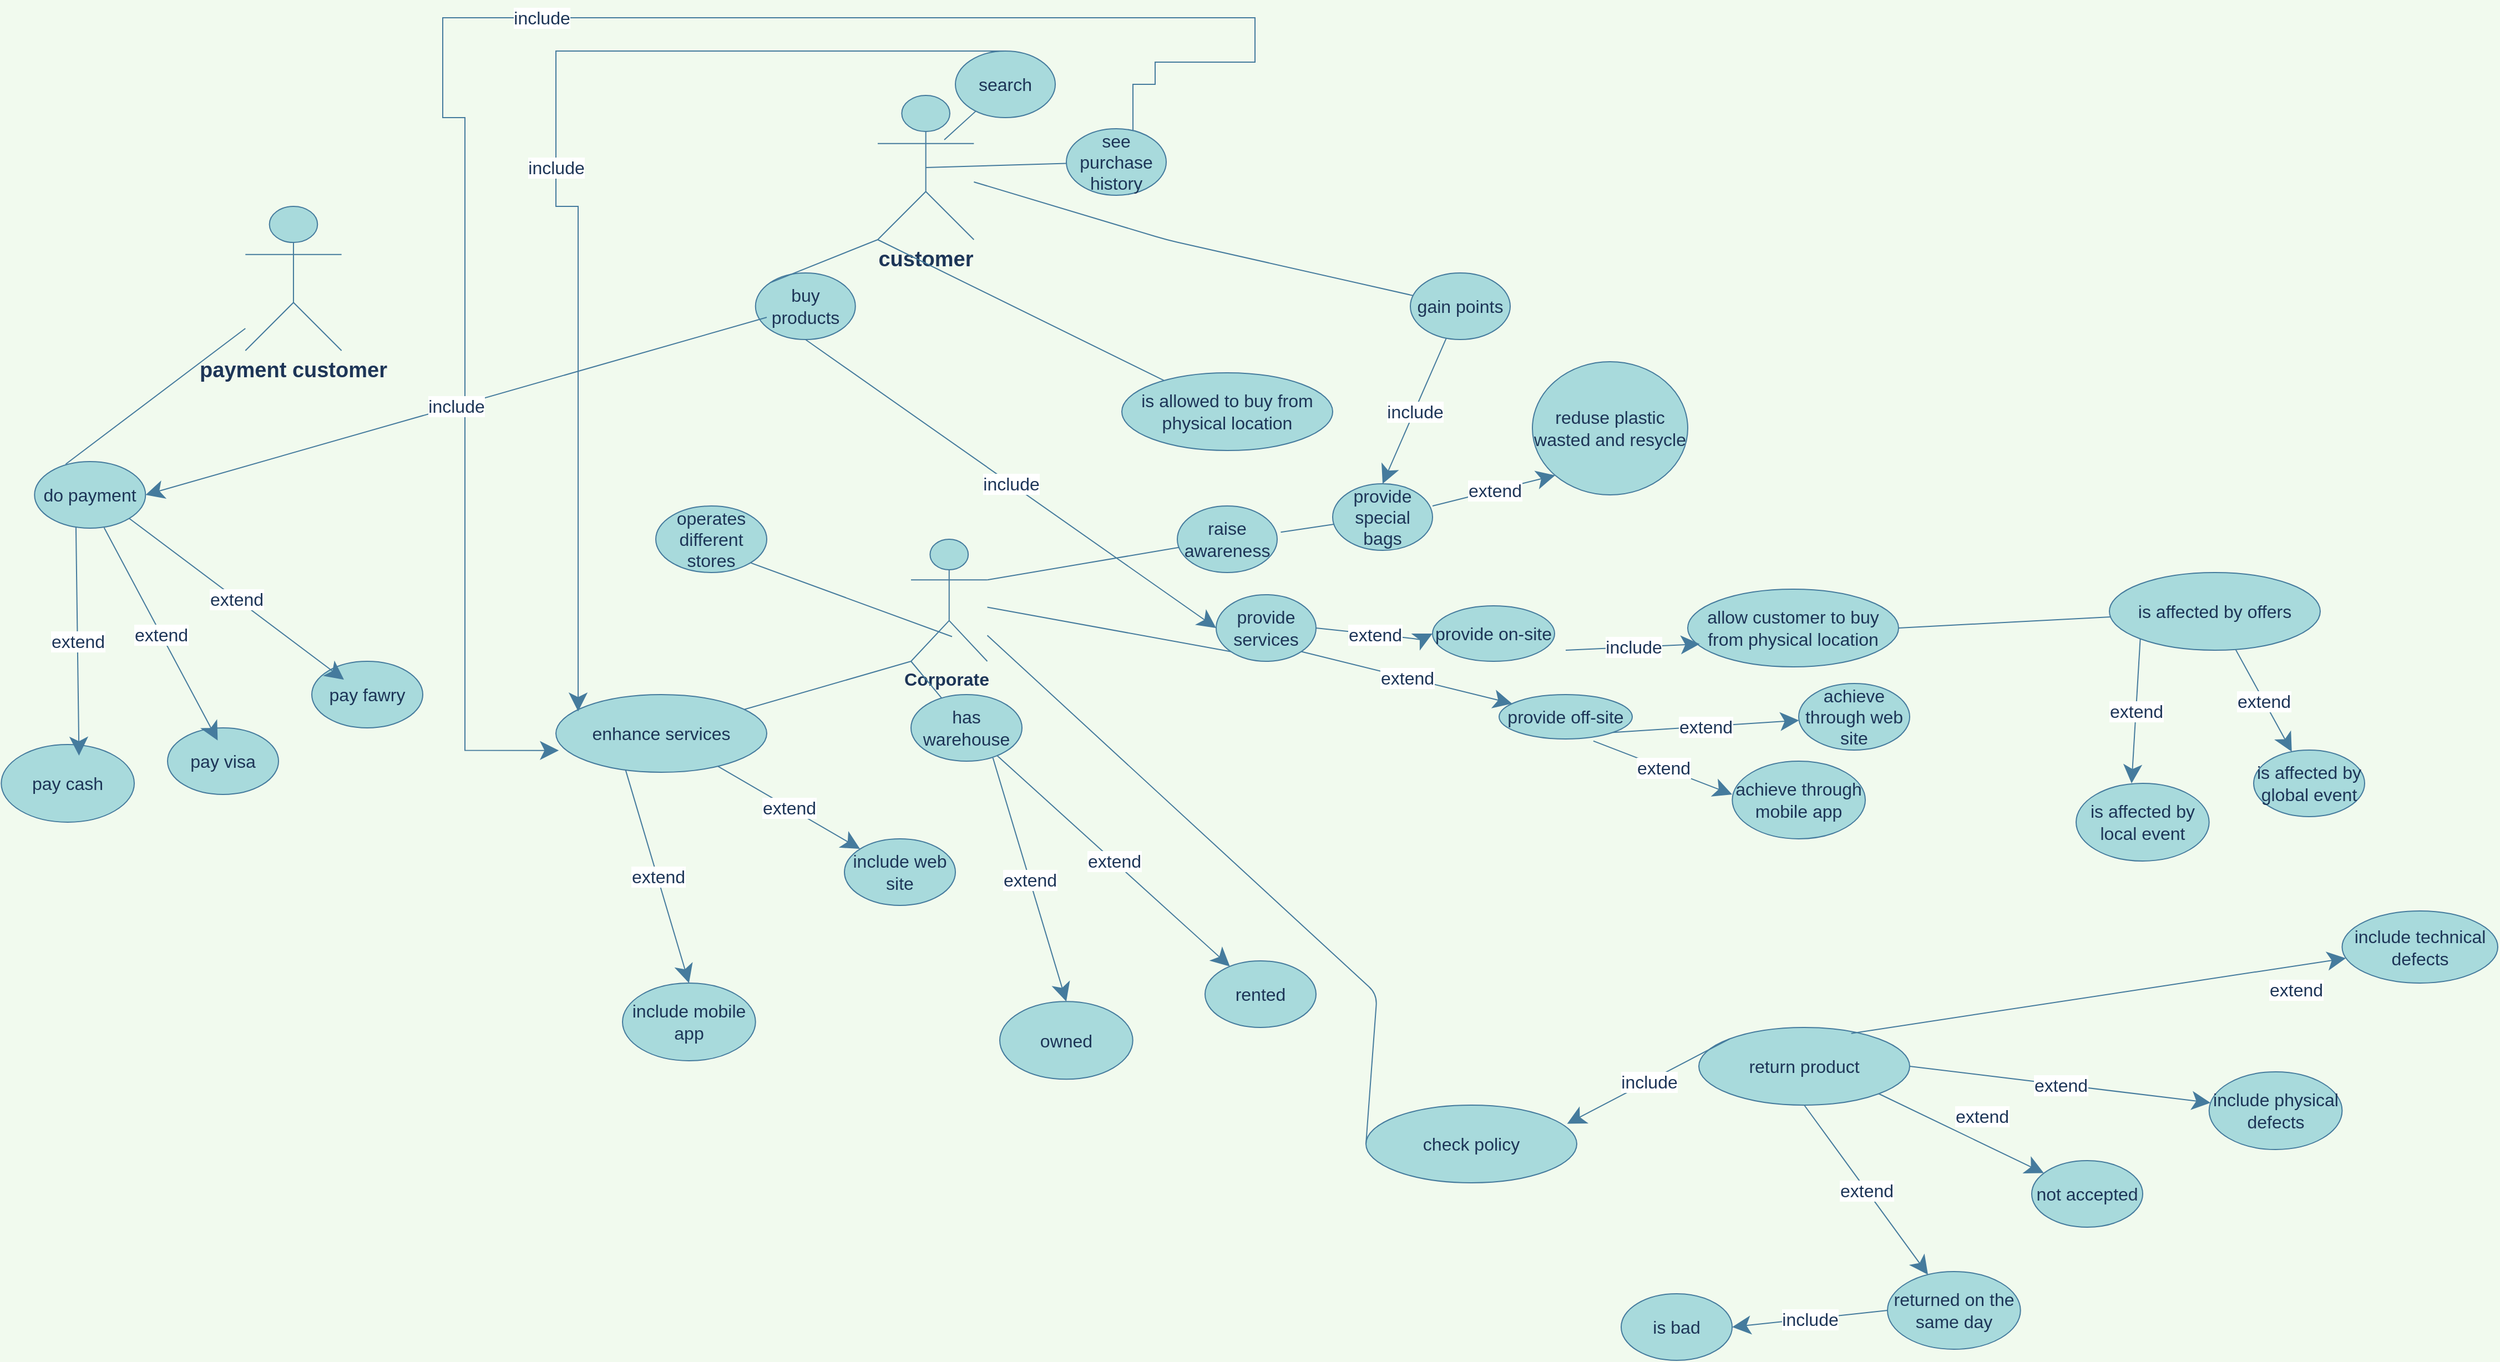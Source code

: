 <mxfile version="20.2.3" type="device"><diagram id="mIztu7e1QGDTnf3AvSbC" name="Page-1"><mxGraphModel dx="3445" dy="2723" grid="1" gridSize="10" guides="1" tooltips="1" connect="1" arrows="1" fold="1" page="1" pageScale="1" pageWidth="850" pageHeight="1100" background="#F1FAEE" math="0" shadow="0"><root><mxCell id="0"/><mxCell id="1" parent="0"/><mxCell id="ozFjxsl2WLAwV9NQKPMi-1" value="&lt;b&gt;&lt;font style=&quot;font-size: 19px;&quot;&gt;customer&lt;/font&gt;&lt;/b&gt;" style="shape=umlActor;verticalLabelPosition=bottom;verticalAlign=top;html=1;outlineConnect=0;fillColor=#A8DADC;strokeColor=#457B9D;fontColor=#1D3557;rounded=1;" parent="1" vertex="1"><mxGeometry x="30" y="60" width="86.67" height="130" as="geometry"/></mxCell><mxCell id="ozFjxsl2WLAwV9NQKPMi-2" value="&lt;b&gt;&lt;font style=&quot;font-size: 16px;&quot;&gt;Corporate&amp;nbsp;&lt;/font&gt;&lt;/b&gt;" style="shape=umlActor;verticalLabelPosition=bottom;verticalAlign=top;html=1;outlineConnect=0;fillColor=#A8DADC;strokeColor=#457B9D;fontColor=#1D3557;rounded=1;" parent="1" vertex="1"><mxGeometry x="60" y="460" width="68.75" height="110" as="geometry"/></mxCell><mxCell id="ozFjxsl2WLAwV9NQKPMi-7" value="" style="endArrow=none;html=1;fontSize=12;startSize=14;endSize=14;labelBackgroundColor=#F1FAEE;strokeColor=#457B9D;fontColor=#1D3557;" parent="1" target="ozFjxsl2WLAwV9NQKPMi-8" edge="1"><mxGeometry width="50" height="50" relative="1" as="geometry"><mxPoint x="90" y="100" as="sourcePoint"/><mxPoint x="160" y="60" as="targetPoint"/></mxGeometry></mxCell><mxCell id="ozFjxsl2WLAwV9NQKPMi-8" value="search" style="ellipse;whiteSpace=wrap;html=1;fontSize=16;fillColor=#A8DADC;strokeColor=#457B9D;fontColor=#1D3557;" parent="1" vertex="1"><mxGeometry x="100" y="20" width="90" height="60" as="geometry"/></mxCell><mxCell id="ozFjxsl2WLAwV9NQKPMi-9" value="" style="endArrow=none;html=1;fontSize=12;startSize=14;endSize=14;labelBackgroundColor=#F1FAEE;strokeColor=#457B9D;fontColor=#1D3557;exitX=0.5;exitY=0.5;exitDx=0;exitDy=0;exitPerimeter=0;" parent="1" source="ozFjxsl2WLAwV9NQKPMi-1" target="ozFjxsl2WLAwV9NQKPMi-10" edge="1"><mxGeometry width="50" height="50" relative="1" as="geometry"><mxPoint x="190" y="170" as="sourcePoint"/><mxPoint x="260" y="130" as="targetPoint"/></mxGeometry></mxCell><mxCell id="ozFjxsl2WLAwV9NQKPMi-10" value="see purchase history" style="ellipse;whiteSpace=wrap;html=1;fontSize=16;fillColor=#A8DADC;strokeColor=#457B9D;fontColor=#1D3557;" parent="1" vertex="1"><mxGeometry x="200" y="90" width="90" height="60" as="geometry"/></mxCell><mxCell id="ozFjxsl2WLAwV9NQKPMi-11" value="" style="endArrow=none;html=1;fontSize=12;startSize=14;endSize=14;labelBackgroundColor=#F1FAEE;strokeColor=#457B9D;fontColor=#1D3557;" parent="1" source="ozFjxsl2WLAwV9NQKPMi-1" target="ozFjxsl2WLAwV9NQKPMi-12" edge="1"><mxGeometry width="50" height="50" relative="1" as="geometry"><mxPoint x="500" y="300" as="sourcePoint"/><mxPoint x="570" y="260" as="targetPoint"/><Array as="points"><mxPoint x="290" y="190"/></Array></mxGeometry></mxCell><mxCell id="ozFjxsl2WLAwV9NQKPMi-12" value="gain points" style="ellipse;whiteSpace=wrap;html=1;fontSize=16;fillColor=#A8DADC;strokeColor=#457B9D;fontColor=#1D3557;" parent="1" vertex="1"><mxGeometry x="510" y="220" width="90" height="60" as="geometry"/></mxCell><mxCell id="ozFjxsl2WLAwV9NQKPMi-13" value="" style="endArrow=none;html=1;fontSize=12;startSize=14;endSize=14;labelBackgroundColor=#F1FAEE;strokeColor=#457B9D;fontColor=#1D3557;exitX=0;exitY=1;exitDx=0;exitDy=0;exitPerimeter=0;" parent="1" source="ozFjxsl2WLAwV9NQKPMi-1" target="ozFjxsl2WLAwV9NQKPMi-14" edge="1"><mxGeometry width="50" height="50" relative="1" as="geometry"><mxPoint x="240" y="390" as="sourcePoint"/><mxPoint x="310" y="350" as="targetPoint"/><Array as="points"/></mxGeometry></mxCell><mxCell id="ozFjxsl2WLAwV9NQKPMi-14" value="is allowed to buy from physical location" style="ellipse;whiteSpace=wrap;html=1;fontSize=16;fillColor=#A8DADC;strokeColor=#457B9D;fontColor=#1D3557;" parent="1" vertex="1"><mxGeometry x="250" y="310" width="190" height="70" as="geometry"/></mxCell><mxCell id="ozFjxsl2WLAwV9NQKPMi-15" value="" style="endArrow=none;html=1;fontSize=12;startSize=14;endSize=14;labelBackgroundColor=#F1FAEE;strokeColor=#457B9D;fontColor=#1D3557;exitX=1;exitY=0.333;exitDx=0;exitDy=0;exitPerimeter=0;" parent="1" source="ozFjxsl2WLAwV9NQKPMi-2" target="ozFjxsl2WLAwV9NQKPMi-16" edge="1"><mxGeometry width="50" height="50" relative="1" as="geometry"><mxPoint x="290" y="510" as="sourcePoint"/><mxPoint x="360" y="470" as="targetPoint"/></mxGeometry></mxCell><mxCell id="ozFjxsl2WLAwV9NQKPMi-16" value="raise awareness" style="ellipse;whiteSpace=wrap;html=1;fontSize=16;fillColor=#A8DADC;strokeColor=#457B9D;fontColor=#1D3557;" parent="1" vertex="1"><mxGeometry x="300" y="430" width="90" height="60" as="geometry"/></mxCell><mxCell id="ozFjxsl2WLAwV9NQKPMi-17" value="" style="endArrow=none;html=1;fontSize=12;startSize=14;endSize=14;labelBackgroundColor=#F1FAEE;strokeColor=#457B9D;fontColor=#1D3557;exitX=1.036;exitY=0.393;exitDx=0;exitDy=0;exitPerimeter=0;" parent="1" source="ozFjxsl2WLAwV9NQKPMi-16" target="ozFjxsl2WLAwV9NQKPMi-18" edge="1"><mxGeometry width="50" height="50" relative="1" as="geometry"><mxPoint x="430" y="490" as="sourcePoint"/><mxPoint x="500" y="450" as="targetPoint"/></mxGeometry></mxCell><mxCell id="ozFjxsl2WLAwV9NQKPMi-18" value="provide special bags" style="ellipse;whiteSpace=wrap;html=1;fontSize=16;fillColor=#A8DADC;strokeColor=#457B9D;fontColor=#1D3557;" parent="1" vertex="1"><mxGeometry x="440" y="410" width="90" height="60" as="geometry"/></mxCell><mxCell id="ozFjxsl2WLAwV9NQKPMi-20" value="reduse plastic wasted and resycle" style="ellipse;whiteSpace=wrap;html=1;fontSize=16;fillColor=#A8DADC;strokeColor=#457B9D;fontColor=#1D3557;" parent="1" vertex="1"><mxGeometry x="620" y="300" width="140" height="120" as="geometry"/></mxCell><mxCell id="ozFjxsl2WLAwV9NQKPMi-21" value="" style="endArrow=classic;html=1;rounded=0;fontSize=12;fontColor=#1D3557;startSize=14;endSize=14;strokeColor=#457B9D;fillColor=#A8DADC;curved=1;entryX=0.5;entryY=0;entryDx=0;entryDy=0;" parent="1" source="ozFjxsl2WLAwV9NQKPMi-12" target="ozFjxsl2WLAwV9NQKPMi-18" edge="1"><mxGeometry relative="1" as="geometry"><mxPoint x="310" y="260" as="sourcePoint"/><mxPoint x="410" y="260" as="targetPoint"/></mxGeometry></mxCell><mxCell id="ozFjxsl2WLAwV9NQKPMi-22" value="include" style="edgeLabel;resizable=0;html=1;align=center;verticalAlign=middle;fontSize=16;fontColor=#1D3557;strokeColor=#457B9D;fillColor=#A8DADC;" parent="ozFjxsl2WLAwV9NQKPMi-21" connectable="0" vertex="1"><mxGeometry relative="1" as="geometry"/></mxCell><mxCell id="ozFjxsl2WLAwV9NQKPMi-23" value="" style="endArrow=classic;html=1;rounded=0;fontSize=12;fontColor=#1D3557;startSize=14;endSize=14;strokeColor=#457B9D;fillColor=#A8DADC;curved=1;entryX=0;entryY=1;entryDx=0;entryDy=0;" parent="1" target="ozFjxsl2WLAwV9NQKPMi-20" edge="1"><mxGeometry relative="1" as="geometry"><mxPoint x="530" y="430" as="sourcePoint"/><mxPoint x="630" y="430" as="targetPoint"/></mxGeometry></mxCell><mxCell id="ozFjxsl2WLAwV9NQKPMi-24" value="extend" style="edgeLabel;resizable=0;html=1;align=center;verticalAlign=middle;fontSize=16;fontColor=#1D3557;strokeColor=#457B9D;fillColor=#A8DADC;" parent="ozFjxsl2WLAwV9NQKPMi-23" connectable="0" vertex="1"><mxGeometry relative="1" as="geometry"/></mxCell><mxCell id="ozFjxsl2WLAwV9NQKPMi-29" value="" style="endArrow=none;html=1;fontSize=12;startSize=14;endSize=14;labelBackgroundColor=#F1FAEE;strokeColor=#457B9D;fontColor=#1D3557;entryX=0;entryY=1;entryDx=0;entryDy=0;" parent="1" source="ozFjxsl2WLAwV9NQKPMi-2" target="ozFjxsl2WLAwV9NQKPMi-30" edge="1"><mxGeometry width="50" height="50" relative="1" as="geometry"><mxPoint x="125" y="550.0" as="sourcePoint"/><mxPoint x="395" y="550" as="targetPoint"/></mxGeometry></mxCell><mxCell id="ozFjxsl2WLAwV9NQKPMi-30" value="provide services" style="ellipse;whiteSpace=wrap;html=1;fontSize=16;fillColor=#A8DADC;strokeColor=#457B9D;fontColor=#1D3557;" parent="1" vertex="1"><mxGeometry x="335" y="510" width="90" height="60" as="geometry"/></mxCell><mxCell id="ozFjxsl2WLAwV9NQKPMi-31" value="provide on-site" style="ellipse;whiteSpace=wrap;html=1;fontSize=16;fillColor=#A8DADC;strokeColor=#457B9D;fontColor=#1D3557;" parent="1" vertex="1"><mxGeometry x="530" y="520" width="110" height="50" as="geometry"/></mxCell><mxCell id="ozFjxsl2WLAwV9NQKPMi-32" value="" style="endArrow=classic;html=1;rounded=0;fontSize=12;fontColor=#1D3557;startSize=14;endSize=14;strokeColor=#457B9D;fillColor=#A8DADC;curved=1;entryX=0;entryY=0.5;entryDx=0;entryDy=0;exitX=1;exitY=0.5;exitDx=0;exitDy=0;" parent="1" source="ozFjxsl2WLAwV9NQKPMi-30" target="ozFjxsl2WLAwV9NQKPMi-31" edge="1"><mxGeometry relative="1" as="geometry"><mxPoint x="480" y="620.0" as="sourcePoint"/><mxPoint x="580" y="620" as="targetPoint"/><Array as="points"><mxPoint x="520" y="550"/></Array></mxGeometry></mxCell><mxCell id="ozFjxsl2WLAwV9NQKPMi-33" value="extend" style="edgeLabel;resizable=0;html=1;align=center;verticalAlign=middle;fontSize=16;fontColor=#1D3557;strokeColor=#457B9D;fillColor=#A8DADC;" parent="ozFjxsl2WLAwV9NQKPMi-32" connectable="0" vertex="1"><mxGeometry relative="1" as="geometry"/></mxCell><mxCell id="ozFjxsl2WLAwV9NQKPMi-34" value="provide off-site" style="ellipse;whiteSpace=wrap;html=1;fontSize=16;fillColor=#A8DADC;strokeColor=#457B9D;fontColor=#1D3557;" parent="1" vertex="1"><mxGeometry x="590" y="600" width="120" height="40" as="geometry"/></mxCell><mxCell id="ozFjxsl2WLAwV9NQKPMi-35" value="" style="endArrow=classic;html=1;rounded=0;fontSize=12;fontColor=#1D3557;startSize=14;endSize=14;strokeColor=#457B9D;fillColor=#A8DADC;curved=1;exitX=1;exitY=1;exitDx=0;exitDy=0;" parent="1" source="ozFjxsl2WLAwV9NQKPMi-30" target="ozFjxsl2WLAwV9NQKPMi-34" edge="1"><mxGeometry relative="1" as="geometry"><mxPoint x="479.86" y="632.361" as="sourcePoint"/><mxPoint x="630" y="680" as="targetPoint"/></mxGeometry></mxCell><mxCell id="ozFjxsl2WLAwV9NQKPMi-36" value="extend" style="edgeLabel;resizable=0;html=1;align=center;verticalAlign=middle;fontSize=16;fontColor=#1D3557;strokeColor=#457B9D;fillColor=#A8DADC;" parent="ozFjxsl2WLAwV9NQKPMi-35" connectable="0" vertex="1"><mxGeometry relative="1" as="geometry"/></mxCell><mxCell id="ozFjxsl2WLAwV9NQKPMi-37" value="" style="endArrow=classic;html=1;rounded=0;fontSize=12;fontColor=#1D3557;startSize=14;endSize=14;strokeColor=#457B9D;fillColor=#A8DADC;curved=1;exitX=0;exitY=0.5;exitDx=0;exitDy=0;entryX=1;entryY=0.5;entryDx=0;entryDy=0;" parent="1" source="ozFjxsl2WLAwV9NQKPMi-62" target="ozFjxsl2WLAwV9NQKPMi-67" edge="1"><mxGeometry relative="1" as="geometry"><mxPoint x="980" y="1075" as="sourcePoint"/><mxPoint x="990" y="1000" as="targetPoint"/></mxGeometry></mxCell><mxCell id="ozFjxsl2WLAwV9NQKPMi-38" value="include" style="edgeLabel;resizable=0;html=1;align=center;verticalAlign=middle;fontSize=16;fontColor=#1D3557;strokeColor=#457B9D;fillColor=#A8DADC;" parent="ozFjxsl2WLAwV9NQKPMi-37" connectable="0" vertex="1"><mxGeometry relative="1" as="geometry"/></mxCell><mxCell id="ozFjxsl2WLAwV9NQKPMi-39" value="allow customer to buy from physical location" style="ellipse;whiteSpace=wrap;html=1;fontSize=16;fillColor=#A8DADC;strokeColor=#457B9D;fontColor=#1D3557;" parent="1" vertex="1"><mxGeometry x="760" y="505" width="190" height="70" as="geometry"/></mxCell><mxCell id="ozFjxsl2WLAwV9NQKPMi-40" value="achieve through web site" style="ellipse;whiteSpace=wrap;html=1;fontSize=16;fillColor=#A8DADC;strokeColor=#457B9D;fontColor=#1D3557;" parent="1" vertex="1"><mxGeometry x="860" y="590" width="100" height="60" as="geometry"/></mxCell><mxCell id="ozFjxsl2WLAwV9NQKPMi-41" value="" style="endArrow=classic;html=1;rounded=0;fontSize=12;fontColor=#1D3557;startSize=14;endSize=14;strokeColor=#457B9D;fillColor=#A8DADC;curved=1;exitX=1;exitY=1;exitDx=0;exitDy=0;" parent="1" source="ozFjxsl2WLAwV9NQKPMi-34" target="ozFjxsl2WLAwV9NQKPMi-40" edge="1"><mxGeometry relative="1" as="geometry"><mxPoint x="700.14" y="700.0" as="sourcePoint"/><mxPoint x="800.14" y="700" as="targetPoint"/></mxGeometry></mxCell><mxCell id="ozFjxsl2WLAwV9NQKPMi-42" value="extend" style="edgeLabel;resizable=0;html=1;align=center;verticalAlign=middle;fontSize=16;fontColor=#1D3557;strokeColor=#457B9D;fillColor=#A8DADC;" parent="ozFjxsl2WLAwV9NQKPMi-41" connectable="0" vertex="1"><mxGeometry relative="1" as="geometry"/></mxCell><mxCell id="ozFjxsl2WLAwV9NQKPMi-43" value="achieve through mobile app" style="ellipse;whiteSpace=wrap;html=1;fontSize=16;fillColor=#A8DADC;strokeColor=#457B9D;fontColor=#1D3557;" parent="1" vertex="1"><mxGeometry x="800.14" y="660" width="119.86" height="70" as="geometry"/></mxCell><mxCell id="ozFjxsl2WLAwV9NQKPMi-44" value="" style="endArrow=classic;html=1;rounded=0;fontSize=12;fontColor=#1D3557;startSize=14;endSize=14;strokeColor=#457B9D;fillColor=#A8DADC;curved=1;exitX=0.708;exitY=1.046;exitDx=0;exitDy=0;exitPerimeter=0;" parent="1" source="ozFjxsl2WLAwV9NQKPMi-34" edge="1"><mxGeometry relative="1" as="geometry"><mxPoint x="700.0" y="712.361" as="sourcePoint"/><mxPoint x="800" y="690" as="targetPoint"/></mxGeometry></mxCell><mxCell id="ozFjxsl2WLAwV9NQKPMi-45" value="extend" style="edgeLabel;resizable=0;html=1;align=center;verticalAlign=middle;fontSize=16;fontColor=#1D3557;strokeColor=#457B9D;fillColor=#A8DADC;" parent="ozFjxsl2WLAwV9NQKPMi-44" connectable="0" vertex="1"><mxGeometry relative="1" as="geometry"/></mxCell><mxCell id="ozFjxsl2WLAwV9NQKPMi-46" value="is affected by offers" style="ellipse;whiteSpace=wrap;html=1;fontSize=16;fillColor=#A8DADC;strokeColor=#457B9D;fontColor=#1D3557;" parent="1" vertex="1"><mxGeometry x="1140" y="490" width="190" height="70" as="geometry"/></mxCell><mxCell id="ozFjxsl2WLAwV9NQKPMi-48" value="" style="endArrow=none;html=1;rounded=0;fontSize=12;fontColor=#1D3557;startSize=14;endSize=14;strokeColor=#457B9D;fillColor=#A8DADC;curved=1;exitX=1;exitY=0.5;exitDx=0;exitDy=0;" parent="1" source="ozFjxsl2WLAwV9NQKPMi-39" target="ozFjxsl2WLAwV9NQKPMi-46" edge="1"><mxGeometry width="50" height="50" relative="1" as="geometry"><mxPoint x="660" y="520" as="sourcePoint"/><mxPoint x="710" y="470" as="targetPoint"/></mxGeometry></mxCell><mxCell id="ozFjxsl2WLAwV9NQKPMi-49" value="is affected by global event" style="ellipse;whiteSpace=wrap;html=1;fontSize=16;fillColor=#A8DADC;strokeColor=#457B9D;fontColor=#1D3557;" parent="1" vertex="1"><mxGeometry x="1270" y="650" width="100" height="60" as="geometry"/></mxCell><mxCell id="ozFjxsl2WLAwV9NQKPMi-51" value="is affected by local event" style="ellipse;whiteSpace=wrap;html=1;fontSize=16;fillColor=#A8DADC;strokeColor=#457B9D;fontColor=#1D3557;" parent="1" vertex="1"><mxGeometry x="1110" y="680" width="119.86" height="70" as="geometry"/></mxCell><mxCell id="ozFjxsl2WLAwV9NQKPMi-52" value="" style="endArrow=classic;html=1;rounded=0;fontSize=12;fontColor=#1D3557;startSize=14;endSize=14;strokeColor=#457B9D;fillColor=#A8DADC;curved=1;exitX=0;exitY=1;exitDx=0;exitDy=0;" parent="1" source="ozFjxsl2WLAwV9NQKPMi-46" edge="1"><mxGeometry relative="1" as="geometry"><mxPoint x="1090" y="611.84" as="sourcePoint"/><mxPoint x="1160" y="680" as="targetPoint"/></mxGeometry></mxCell><mxCell id="ozFjxsl2WLAwV9NQKPMi-53" value="extend" style="edgeLabel;resizable=0;html=1;align=center;verticalAlign=middle;fontSize=16;fontColor=#1D3557;strokeColor=#457B9D;fillColor=#A8DADC;" parent="ozFjxsl2WLAwV9NQKPMi-52" connectable="0" vertex="1"><mxGeometry relative="1" as="geometry"/></mxCell><mxCell id="ozFjxsl2WLAwV9NQKPMi-54" value="" style="endArrow=classic;html=1;rounded=0;fontSize=12;fontColor=#1D3557;startSize=14;endSize=14;strokeColor=#457B9D;fillColor=#A8DADC;curved=1;" parent="1" source="ozFjxsl2WLAwV9NQKPMi-46" target="ozFjxsl2WLAwV9NQKPMi-49" edge="1"><mxGeometry relative="1" as="geometry"><mxPoint x="1106.996" y="630.002" as="sourcePoint"/><mxPoint x="1274.812" y="618.806" as="targetPoint"/></mxGeometry></mxCell><mxCell id="ozFjxsl2WLAwV9NQKPMi-55" value="extend" style="edgeLabel;resizable=0;html=1;align=center;verticalAlign=middle;fontSize=16;fontColor=#1D3557;strokeColor=#457B9D;fillColor=#A8DADC;" parent="ozFjxsl2WLAwV9NQKPMi-54" connectable="0" vertex="1"><mxGeometry relative="1" as="geometry"/></mxCell><mxCell id="ozFjxsl2WLAwV9NQKPMi-59" value="" style="endArrow=classic;html=1;rounded=0;fontSize=12;fontColor=#1D3557;startSize=14;endSize=14;strokeColor=#457B9D;fillColor=#A8DADC;curved=1;" parent="1" edge="1"><mxGeometry relative="1" as="geometry"><mxPoint x="650.0" y="560.0" as="sourcePoint"/><mxPoint x="770.753" y="554.398" as="targetPoint"/></mxGeometry></mxCell><mxCell id="ozFjxsl2WLAwV9NQKPMi-60" value="include" style="edgeLabel;resizable=0;html=1;align=center;verticalAlign=middle;fontSize=16;fontColor=#1D3557;strokeColor=#457B9D;fillColor=#A8DADC;" parent="ozFjxsl2WLAwV9NQKPMi-59" connectable="0" vertex="1"><mxGeometry relative="1" as="geometry"/></mxCell><mxCell id="ozFjxsl2WLAwV9NQKPMi-61" value="not accepted" style="ellipse;whiteSpace=wrap;html=1;fontSize=16;fillColor=#A8DADC;strokeColor=#457B9D;fontColor=#1D3557;" parent="1" vertex="1"><mxGeometry x="1070" y="1020" width="100" height="60" as="geometry"/></mxCell><mxCell id="ozFjxsl2WLAwV9NQKPMi-62" value="returned on the same day" style="ellipse;whiteSpace=wrap;html=1;fontSize=16;fillColor=#A8DADC;strokeColor=#457B9D;fontColor=#1D3557;" parent="1" vertex="1"><mxGeometry x="940" y="1120" width="119.86" height="70" as="geometry"/></mxCell><mxCell id="ozFjxsl2WLAwV9NQKPMi-63" value="" style="endArrow=classic;html=1;rounded=0;fontSize=12;fontColor=#1D3557;startSize=14;endSize=14;strokeColor=#457B9D;fillColor=#A8DADC;curved=1;exitX=0.5;exitY=1;exitDx=0;exitDy=0;" parent="1" source="ozFjxsl2WLAwV9NQKPMi-68" target="ozFjxsl2WLAwV9NQKPMi-62" edge="1"><mxGeometry relative="1" as="geometry"><mxPoint x="815" y="1070" as="sourcePoint"/><mxPoint x="740" y="1050" as="targetPoint"/></mxGeometry></mxCell><mxCell id="ozFjxsl2WLAwV9NQKPMi-64" value="extend" style="edgeLabel;resizable=0;html=1;align=center;verticalAlign=middle;fontSize=16;fontColor=#1D3557;strokeColor=#457B9D;fillColor=#A8DADC;" parent="ozFjxsl2WLAwV9NQKPMi-63" connectable="0" vertex="1"><mxGeometry relative="1" as="geometry"/></mxCell><mxCell id="ozFjxsl2WLAwV9NQKPMi-65" value="" style="endArrow=classic;html=1;rounded=0;fontSize=12;fontColor=#1D3557;startSize=14;endSize=14;strokeColor=#457B9D;fillColor=#A8DADC;curved=1;exitX=1;exitY=1;exitDx=0;exitDy=0;startArrow=none;" parent="1" source="ozFjxsl2WLAwV9NQKPMi-68" target="ozFjxsl2WLAwV9NQKPMi-61" edge="1"><mxGeometry relative="1" as="geometry"><mxPoint x="910.0" y="1035" as="sourcePoint"/><mxPoint x="904.812" y="959.216" as="targetPoint"/></mxGeometry></mxCell><mxCell id="ozFjxsl2WLAwV9NQKPMi-67" value="is bad" style="ellipse;whiteSpace=wrap;html=1;fontSize=16;fillColor=#A8DADC;strokeColor=#457B9D;fontColor=#1D3557;" parent="1" vertex="1"><mxGeometry x="700" y="1140" width="100" height="60" as="geometry"/></mxCell><mxCell id="ozFjxsl2WLAwV9NQKPMi-68" value="return product" style="ellipse;whiteSpace=wrap;html=1;fontSize=16;fillColor=#A8DADC;strokeColor=#457B9D;fontColor=#1D3557;" parent="1" vertex="1"><mxGeometry x="770" y="900" width="190" height="70" as="geometry"/></mxCell><mxCell id="ozFjxsl2WLAwV9NQKPMi-73" value="extend" style="edgeLabel;resizable=0;html=1;align=center;verticalAlign=middle;fontSize=16;fontColor=#1D3557;strokeColor=#457B9D;fillColor=#A8DADC;" parent="1" connectable="0" vertex="1"><mxGeometry x="910.002" y="1049.996" as="geometry"><mxPoint x="115" y="-70" as="offset"/></mxGeometry></mxCell><mxCell id="ozFjxsl2WLAwV9NQKPMi-74" value="include technical defects" style="ellipse;whiteSpace=wrap;html=1;fontSize=16;fillColor=#A8DADC;strokeColor=#457B9D;fontColor=#1D3557;" parent="1" vertex="1"><mxGeometry x="1349.72" y="795" width="140.28" height="65" as="geometry"/></mxCell><mxCell id="ozFjxsl2WLAwV9NQKPMi-75" value="include physical defects" style="ellipse;whiteSpace=wrap;html=1;fontSize=16;fillColor=#A8DADC;strokeColor=#457B9D;fontColor=#1D3557;" parent="1" vertex="1"><mxGeometry x="1229.86" y="940" width="119.86" height="70" as="geometry"/></mxCell><mxCell id="ozFjxsl2WLAwV9NQKPMi-76" value="" style="endArrow=classic;html=1;rounded=0;fontSize=12;fontColor=#1D3557;startSize=14;endSize=14;strokeColor=#457B9D;fillColor=#A8DADC;curved=1;exitX=1;exitY=0.5;exitDx=0;exitDy=0;" parent="1" source="ozFjxsl2WLAwV9NQKPMi-68" target="ozFjxsl2WLAwV9NQKPMi-75" edge="1"><mxGeometry relative="1" as="geometry"><mxPoint x="1140" y="860" as="sourcePoint"/><mxPoint x="1035" y="940" as="targetPoint"/></mxGeometry></mxCell><mxCell id="ozFjxsl2WLAwV9NQKPMi-77" value="extend" style="edgeLabel;resizable=0;html=1;align=center;verticalAlign=middle;fontSize=16;fontColor=#1D3557;strokeColor=#457B9D;fillColor=#A8DADC;" parent="ozFjxsl2WLAwV9NQKPMi-76" connectable="0" vertex="1"><mxGeometry relative="1" as="geometry"/></mxCell><mxCell id="ozFjxsl2WLAwV9NQKPMi-78" value="" style="endArrow=classic;html=1;rounded=0;fontSize=12;fontColor=#1D3557;startSize=14;endSize=14;strokeColor=#457B9D;fillColor=#A8DADC;curved=1;exitX=0.723;exitY=0.076;exitDx=0;exitDy=0;startArrow=none;exitPerimeter=0;" parent="1" source="ozFjxsl2WLAwV9NQKPMi-68" target="ozFjxsl2WLAwV9NQKPMi-74" edge="1"><mxGeometry relative="1" as="geometry"><mxPoint x="1207.613" y="849.586" as="sourcePoint"/><mxPoint x="1199.812" y="849.216" as="targetPoint"/></mxGeometry></mxCell><mxCell id="ozFjxsl2WLAwV9NQKPMi-79" value="extend" style="edgeLabel;resizable=0;html=1;align=center;verticalAlign=middle;fontSize=16;fontColor=#1D3557;strokeColor=#457B9D;fillColor=#A8DADC;" parent="1" connectable="0" vertex="1"><mxGeometry x="1214.207" y="946.664" as="geometry"><mxPoint x="94" y="-81" as="offset"/></mxGeometry></mxCell><mxCell id="ozFjxsl2WLAwV9NQKPMi-80" value="buy products" style="ellipse;whiteSpace=wrap;html=1;fontSize=16;fillColor=#A8DADC;strokeColor=#457B9D;fontColor=#1D3557;" parent="1" vertex="1"><mxGeometry x="-80.14" y="220" width="90" height="60" as="geometry"/></mxCell><mxCell id="ozFjxsl2WLAwV9NQKPMi-81" value="" style="endArrow=none;html=1;rounded=0;fontSize=12;fontColor=#1D3557;startSize=14;endSize=14;strokeColor=#457B9D;fillColor=#A8DADC;curved=1;exitX=0;exitY=0;exitDx=0;exitDy=0;entryX=0;entryY=1;entryDx=0;entryDy=0;entryPerimeter=0;" parent="1" source="ozFjxsl2WLAwV9NQKPMi-80" target="ozFjxsl2WLAwV9NQKPMi-1" edge="1"><mxGeometry width="50" height="50" relative="1" as="geometry"><mxPoint x="660" y="390" as="sourcePoint"/><mxPoint x="60" y="90" as="targetPoint"/></mxGeometry></mxCell><mxCell id="ozFjxsl2WLAwV9NQKPMi-82" value="" style="endArrow=classic;html=1;rounded=0;fontSize=12;fontColor=#1D3557;startSize=14;endSize=14;strokeColor=#457B9D;fillColor=#A8DADC;curved=1;entryX=0;entryY=0.5;entryDx=0;entryDy=0;exitX=0.5;exitY=1;exitDx=0;exitDy=0;" parent="1" source="ozFjxsl2WLAwV9NQKPMi-80" target="ozFjxsl2WLAwV9NQKPMi-30" edge="1"><mxGeometry relative="1" as="geometry"><mxPoint x="552.4" y="288.8" as="sourcePoint"/><mxPoint x="495" y="420" as="targetPoint"/><Array as="points"/></mxGeometry></mxCell><mxCell id="ozFjxsl2WLAwV9NQKPMi-83" value="include" style="edgeLabel;resizable=0;html=1;align=center;verticalAlign=middle;fontSize=16;fontColor=#1D3557;strokeColor=#457B9D;fillColor=#A8DADC;" parent="ozFjxsl2WLAwV9NQKPMi-82" connectable="0" vertex="1"><mxGeometry relative="1" as="geometry"/></mxCell><mxCell id="ozFjxsl2WLAwV9NQKPMi-84" value="enhance services" style="ellipse;whiteSpace=wrap;html=1;fontSize=16;fillColor=#A8DADC;strokeColor=#457B9D;fontColor=#1D3557;" parent="1" vertex="1"><mxGeometry x="-260" y="600" width="190" height="70" as="geometry"/></mxCell><mxCell id="ozFjxsl2WLAwV9NQKPMi-85" value="" style="endArrow=none;html=1;rounded=0;fontSize=12;fontColor=#1D3557;startSize=14;endSize=14;strokeColor=#457B9D;fillColor=#A8DADC;curved=1;exitX=0;exitY=1;exitDx=0;exitDy=0;exitPerimeter=0;" parent="1" source="ozFjxsl2WLAwV9NQKPMi-2" target="ozFjxsl2WLAwV9NQKPMi-84" edge="1"><mxGeometry width="50" height="50" relative="1" as="geometry"><mxPoint x="-110" y="600" as="sourcePoint"/><mxPoint x="-90" y="860" as="targetPoint"/></mxGeometry></mxCell><mxCell id="ozFjxsl2WLAwV9NQKPMi-86" value="include web site" style="ellipse;whiteSpace=wrap;html=1;fontSize=16;fillColor=#A8DADC;strokeColor=#457B9D;fontColor=#1D3557;" parent="1" vertex="1"><mxGeometry x="-2.842e-14" y="730" width="100" height="60" as="geometry"/></mxCell><mxCell id="ozFjxsl2WLAwV9NQKPMi-87" value="" style="endArrow=classic;html=1;rounded=0;fontSize=12;fontColor=#1D3557;startSize=14;endSize=14;strokeColor=#457B9D;fillColor=#A8DADC;curved=1;" parent="1" source="ozFjxsl2WLAwV9NQKPMi-84" target="ozFjxsl2WLAwV9NQKPMi-86" edge="1"><mxGeometry relative="1" as="geometry"><mxPoint x="-150.731" y="773.514" as="sourcePoint"/><mxPoint x="-44.82" y="840" as="targetPoint"/></mxGeometry></mxCell><mxCell id="ozFjxsl2WLAwV9NQKPMi-88" value="extend" style="edgeLabel;resizable=0;html=1;align=center;verticalAlign=middle;fontSize=16;fontColor=#1D3557;strokeColor=#457B9D;fillColor=#A8DADC;" parent="ozFjxsl2WLAwV9NQKPMi-87" connectable="0" vertex="1"><mxGeometry relative="1" as="geometry"/></mxCell><mxCell id="ozFjxsl2WLAwV9NQKPMi-89" value="include mobile app" style="ellipse;whiteSpace=wrap;html=1;fontSize=16;fillColor=#A8DADC;strokeColor=#457B9D;fontColor=#1D3557;" parent="1" vertex="1"><mxGeometry x="-200.0" y="860" width="119.86" height="70" as="geometry"/></mxCell><mxCell id="ozFjxsl2WLAwV9NQKPMi-90" value="" style="endArrow=classic;html=1;rounded=0;fontSize=12;fontColor=#1D3557;startSize=14;endSize=14;strokeColor=#457B9D;fillColor=#A8DADC;curved=1;exitX=0.33;exitY=0.967;exitDx=0;exitDy=0;exitPerimeter=0;entryX=0.5;entryY=0;entryDx=0;entryDy=0;" parent="1" source="ozFjxsl2WLAwV9NQKPMi-84" target="ozFjxsl2WLAwV9NQKPMi-89" edge="1"><mxGeometry relative="1" as="geometry"><mxPoint x="-170.0" y="781.84" as="sourcePoint"/><mxPoint x="-44.96" y="830.0" as="targetPoint"/></mxGeometry></mxCell><mxCell id="ozFjxsl2WLAwV9NQKPMi-91" value="extend" style="edgeLabel;resizable=0;html=1;align=center;verticalAlign=middle;fontSize=16;fontColor=#1D3557;strokeColor=#457B9D;fillColor=#A8DADC;" parent="ozFjxsl2WLAwV9NQKPMi-90" connectable="0" vertex="1"><mxGeometry relative="1" as="geometry"/></mxCell><mxCell id="ozFjxsl2WLAwV9NQKPMi-92" value="" style="endArrow=classic;html=1;rounded=0;fontSize=12;fontColor=#1D3557;startSize=14;endSize=14;strokeColor=#457B9D;fillColor=#A8DADC;entryX=0.5;entryY=0;entryDx=0;entryDy=0;edgeStyle=orthogonalEdgeStyle;" parent="1" source="ozFjxsl2WLAwV9NQKPMi-8" edge="1"><mxGeometry relative="1" as="geometry"><mxPoint x="-260" y="30" as="sourcePoint"/><mxPoint x="-240" y="615.2" as="targetPoint"/><Array as="points"><mxPoint x="-260" y="20"/><mxPoint x="-260" y="160"/><mxPoint x="-240" y="160"/></Array></mxGeometry></mxCell><mxCell id="ozFjxsl2WLAwV9NQKPMi-93" value="include" style="edgeLabel;resizable=0;html=1;align=center;verticalAlign=middle;fontSize=16;fontColor=#1D3557;strokeColor=#457B9D;fillColor=#A8DADC;" parent="ozFjxsl2WLAwV9NQKPMi-92" connectable="0" vertex="1"><mxGeometry relative="1" as="geometry"/></mxCell><mxCell id="ozFjxsl2WLAwV9NQKPMi-98" value="" style="endArrow=classic;html=1;rounded=0;fontSize=12;fontColor=#1D3557;startSize=14;endSize=14;strokeColor=#457B9D;fillColor=#A8DADC;edgeStyle=orthogonalEdgeStyle;exitX=0.667;exitY=0.028;exitDx=0;exitDy=0;entryX=0.014;entryY=0.719;entryDx=0;entryDy=0;entryPerimeter=0;exitPerimeter=0;" parent="1" source="ozFjxsl2WLAwV9NQKPMi-10" target="ozFjxsl2WLAwV9NQKPMi-84" edge="1"><mxGeometry relative="1" as="geometry"><mxPoint x="280" y="60" as="sourcePoint"/><mxPoint x="-342" y="650" as="targetPoint"/><Array as="points"><mxPoint x="260" y="50"/><mxPoint x="280" y="50"/><mxPoint x="280" y="30"/><mxPoint x="370" y="30"/><mxPoint x="370" y="-10"/><mxPoint x="-362" y="-10"/><mxPoint x="-362" y="80"/><mxPoint x="-342" y="80"/><mxPoint x="-342" y="650"/></Array></mxGeometry></mxCell><mxCell id="ozFjxsl2WLAwV9NQKPMi-99" value="include" style="edgeLabel;resizable=0;html=1;align=center;verticalAlign=middle;fontSize=16;fontColor=#1D3557;strokeColor=#457B9D;fillColor=#A8DADC;" parent="ozFjxsl2WLAwV9NQKPMi-98" connectable="0" vertex="1"><mxGeometry relative="1" as="geometry"/></mxCell><mxCell id="ozFjxsl2WLAwV9NQKPMi-100" value="rented" style="ellipse;whiteSpace=wrap;html=1;fontSize=16;fillColor=#A8DADC;strokeColor=#457B9D;fontColor=#1D3557;" parent="1" vertex="1"><mxGeometry x="325" y="840" width="100" height="60" as="geometry"/></mxCell><mxCell id="ozFjxsl2WLAwV9NQKPMi-101" value="" style="endArrow=classic;html=1;rounded=0;fontSize=12;fontColor=#1D3557;startSize=14;endSize=14;strokeColor=#457B9D;fillColor=#A8DADC;curved=1;" parent="1" source="ozFjxsl2WLAwV9NQKPMi-106" target="ozFjxsl2WLAwV9NQKPMi-100" edge="1"><mxGeometry relative="1" as="geometry"><mxPoint x="195.671" y="839.996" as="sourcePoint"/><mxPoint x="265.18" y="1015.39" as="targetPoint"/></mxGeometry></mxCell><mxCell id="ozFjxsl2WLAwV9NQKPMi-102" value="extend" style="edgeLabel;resizable=0;html=1;align=center;verticalAlign=middle;fontSize=16;fontColor=#1D3557;strokeColor=#457B9D;fillColor=#A8DADC;" parent="ozFjxsl2WLAwV9NQKPMi-101" connectable="0" vertex="1"><mxGeometry relative="1" as="geometry"/></mxCell><mxCell id="ozFjxsl2WLAwV9NQKPMi-103" value="owned" style="ellipse;whiteSpace=wrap;html=1;fontSize=16;fillColor=#A8DADC;strokeColor=#457B9D;fontColor=#1D3557;" parent="1" vertex="1"><mxGeometry x="140.0" y="876.66" width="119.86" height="70" as="geometry"/></mxCell><mxCell id="ozFjxsl2WLAwV9NQKPMi-104" value="" style="endArrow=classic;html=1;rounded=0;fontSize=12;fontColor=#1D3557;startSize=14;endSize=14;strokeColor=#457B9D;fillColor=#A8DADC;curved=1;exitX=0.738;exitY=0.95;exitDx=0;exitDy=0;exitPerimeter=0;entryX=0.5;entryY=0;entryDx=0;entryDy=0;" parent="1" source="ozFjxsl2WLAwV9NQKPMi-106" target="ozFjxsl2WLAwV9NQKPMi-103" edge="1"><mxGeometry relative="1" as="geometry"><mxPoint x="112.7" y="843.08" as="sourcePoint"/><mxPoint x="265.04" y="1005.39" as="targetPoint"/></mxGeometry></mxCell><mxCell id="ozFjxsl2WLAwV9NQKPMi-105" value="extend" style="edgeLabel;resizable=0;html=1;align=center;verticalAlign=middle;fontSize=16;fontColor=#1D3557;strokeColor=#457B9D;fillColor=#A8DADC;" parent="ozFjxsl2WLAwV9NQKPMi-104" connectable="0" vertex="1"><mxGeometry relative="1" as="geometry"/></mxCell><mxCell id="ozFjxsl2WLAwV9NQKPMi-106" value="has warehouse" style="ellipse;whiteSpace=wrap;html=1;fontSize=16;fillColor=#A8DADC;strokeColor=#457B9D;fontColor=#1D3557;" parent="1" vertex="1"><mxGeometry x="60.0" y="600" width="100" height="60" as="geometry"/></mxCell><mxCell id="ozFjxsl2WLAwV9NQKPMi-107" value="" style="endArrow=none;html=1;rounded=0;fontSize=12;fontColor=#1D3557;startSize=14;endSize=14;strokeColor=#457B9D;fillColor=#A8DADC;entryX=0;entryY=1;entryDx=0;entryDy=0;entryPerimeter=0;" parent="1" source="ozFjxsl2WLAwV9NQKPMi-106" target="ozFjxsl2WLAwV9NQKPMi-2" edge="1"><mxGeometry width="50" height="50" relative="1" as="geometry"><mxPoint x="410" y="750" as="sourcePoint"/><mxPoint x="460" y="700" as="targetPoint"/></mxGeometry></mxCell><mxCell id="ozFjxsl2WLAwV9NQKPMi-108" value="operates different stores" style="ellipse;whiteSpace=wrap;html=1;fontSize=16;fillColor=#A8DADC;strokeColor=#457B9D;fontColor=#1D3557;" parent="1" vertex="1"><mxGeometry x="-170.0" y="430" width="100" height="60" as="geometry"/></mxCell><mxCell id="ozFjxsl2WLAwV9NQKPMi-109" value="" style="endArrow=none;html=1;rounded=0;fontSize=12;fontColor=#1D3557;startSize=14;endSize=14;strokeColor=#457B9D;fillColor=#A8DADC;entryX=1;entryY=1;entryDx=0;entryDy=0;exitX=0.538;exitY=0.798;exitDx=0;exitDy=0;exitPerimeter=0;" parent="1" source="ozFjxsl2WLAwV9NQKPMi-2" target="ozFjxsl2WLAwV9NQKPMi-108" edge="1"><mxGeometry width="50" height="50" relative="1" as="geometry"><mxPoint x="380" y="590" as="sourcePoint"/><mxPoint x="430" y="540" as="targetPoint"/></mxGeometry></mxCell><mxCell id="ozFjxsl2WLAwV9NQKPMi-111" value="&lt;b&gt;&lt;font style=&quot;font-size: 19px;&quot;&gt;payment customer&lt;/font&gt;&lt;/b&gt;" style="shape=umlActor;verticalLabelPosition=bottom;verticalAlign=top;html=1;outlineConnect=0;fillColor=#A8DADC;strokeColor=#457B9D;fontColor=#1D3557;rounded=1;" parent="1" vertex="1"><mxGeometry x="-539.86" y="160" width="86.67" height="130" as="geometry"/></mxCell><mxCell id="ozFjxsl2WLAwV9NQKPMi-112" value="" style="endArrow=classic;html=1;rounded=0;fontSize=12;fontColor=#1D3557;startSize=14;endSize=14;strokeColor=#457B9D;fillColor=#A8DADC;curved=1;exitX=0;exitY=0.5;exitDx=0;exitDy=0;entryX=1;entryY=0.5;entryDx=0;entryDy=0;" parent="1" target="ozFjxsl2WLAwV9NQKPMi-120" edge="1"><mxGeometry relative="1" as="geometry"><mxPoint x="-70.0" y="260" as="sourcePoint"/><mxPoint x="-509.86" y="440" as="targetPoint"/><Array as="points"/></mxGeometry></mxCell><mxCell id="ozFjxsl2WLAwV9NQKPMi-113" value="include" style="edgeLabel;resizable=0;html=1;align=center;verticalAlign=middle;fontSize=16;fontColor=#1D3557;strokeColor=#457B9D;fillColor=#A8DADC;" parent="ozFjxsl2WLAwV9NQKPMi-112" connectable="0" vertex="1"><mxGeometry relative="1" as="geometry"/></mxCell><mxCell id="ozFjxsl2WLAwV9NQKPMi-114" value="pay visa" style="ellipse;whiteSpace=wrap;html=1;fontSize=16;fillColor=#A8DADC;strokeColor=#457B9D;fontColor=#1D3557;" parent="1" vertex="1"><mxGeometry x="-610" y="630" width="100" height="60" as="geometry"/></mxCell><mxCell id="ozFjxsl2WLAwV9NQKPMi-115" value="" style="endArrow=classic;html=1;rounded=0;fontSize=12;fontColor=#1D3557;startSize=14;endSize=14;strokeColor=#457B9D;fillColor=#A8DADC;curved=1;exitX=0.627;exitY=0.994;exitDx=0;exitDy=0;exitPerimeter=0;" parent="1" source="ozFjxsl2WLAwV9NQKPMi-120" edge="1"><mxGeometry relative="1" as="geometry"><mxPoint x="-594.189" y="629.996" as="sourcePoint"/><mxPoint x="-564.823" y="641.375" as="targetPoint"/></mxGeometry></mxCell><mxCell id="ozFjxsl2WLAwV9NQKPMi-116" value="extend" style="edgeLabel;resizable=0;html=1;align=center;verticalAlign=middle;fontSize=16;fontColor=#1D3557;strokeColor=#457B9D;fillColor=#A8DADC;" parent="ozFjxsl2WLAwV9NQKPMi-115" connectable="0" vertex="1"><mxGeometry relative="1" as="geometry"/></mxCell><mxCell id="ozFjxsl2WLAwV9NQKPMi-117" value="pay cash" style="ellipse;whiteSpace=wrap;html=1;fontSize=16;fillColor=#A8DADC;strokeColor=#457B9D;fontColor=#1D3557;" parent="1" vertex="1"><mxGeometry x="-759.86" y="645.0" width="119.86" height="70" as="geometry"/></mxCell><mxCell id="ozFjxsl2WLAwV9NQKPMi-118" value="" style="endArrow=classic;html=1;rounded=0;fontSize=12;fontColor=#1D3557;startSize=14;endSize=14;strokeColor=#457B9D;fillColor=#A8DADC;curved=1;exitX=0.373;exitY=0.972;exitDx=0;exitDy=0;exitPerimeter=0;entryX=0.5;entryY=0;entryDx=0;entryDy=0;" parent="1" source="ozFjxsl2WLAwV9NQKPMi-120" edge="1"><mxGeometry relative="1" as="geometry"><mxPoint x="-677.16" y="633.08" as="sourcePoint"/><mxPoint x="-689.79" y="655" as="targetPoint"/></mxGeometry></mxCell><mxCell id="ozFjxsl2WLAwV9NQKPMi-119" value="extend" style="edgeLabel;resizable=0;html=1;align=center;verticalAlign=middle;fontSize=16;fontColor=#1D3557;strokeColor=#457B9D;fillColor=#A8DADC;" parent="ozFjxsl2WLAwV9NQKPMi-118" connectable="0" vertex="1"><mxGeometry relative="1" as="geometry"/></mxCell><mxCell id="ozFjxsl2WLAwV9NQKPMi-120" value="do payment" style="ellipse;whiteSpace=wrap;html=1;fontSize=16;fillColor=#A8DADC;strokeColor=#457B9D;fontColor=#1D3557;" parent="1" vertex="1"><mxGeometry x="-729.86" y="390" width="100" height="60" as="geometry"/></mxCell><mxCell id="ozFjxsl2WLAwV9NQKPMi-122" value="" style="endArrow=none;html=1;rounded=0;fontSize=16;fontColor=#1D3557;startSize=14;endSize=14;strokeColor=#457B9D;fillColor=#A8DADC;exitX=0.28;exitY=0.039;exitDx=0;exitDy=0;exitPerimeter=0;" parent="1" source="ozFjxsl2WLAwV9NQKPMi-120" edge="1"><mxGeometry width="50" height="50" relative="1" as="geometry"><mxPoint x="60.14" y="500" as="sourcePoint"/><mxPoint x="-539.86" y="270" as="targetPoint"/></mxGeometry></mxCell><mxCell id="ozFjxsl2WLAwV9NQKPMi-123" value="pay fawry" style="ellipse;whiteSpace=wrap;html=1;fontSize=16;fillColor=#A8DADC;strokeColor=#457B9D;fontColor=#1D3557;" parent="1" vertex="1"><mxGeometry x="-480.0" y="570" width="100" height="60" as="geometry"/></mxCell><mxCell id="ozFjxsl2WLAwV9NQKPMi-124" value="" style="endArrow=classic;html=1;rounded=0;fontSize=12;fontColor=#1D3557;startSize=14;endSize=14;strokeColor=#457B9D;fillColor=#A8DADC;curved=1;exitX=1;exitY=1;exitDx=0;exitDy=0;" parent="1" source="ozFjxsl2WLAwV9NQKPMi-120" edge="1"><mxGeometry relative="1" as="geometry"><mxPoint x="-529.855" y="390.001" as="sourcePoint"/><mxPoint x="-451.024" y="586.54" as="targetPoint"/></mxGeometry></mxCell><mxCell id="ozFjxsl2WLAwV9NQKPMi-125" value="extend" style="edgeLabel;resizable=0;html=1;align=center;verticalAlign=middle;fontSize=16;fontColor=#1D3557;strokeColor=#457B9D;fillColor=#A8DADC;" parent="ozFjxsl2WLAwV9NQKPMi-124" connectable="0" vertex="1"><mxGeometry relative="1" as="geometry"/></mxCell><mxCell id="gPfAAKKo2HEX8yNkDgbl-3" value="check policy" style="ellipse;whiteSpace=wrap;html=1;fontSize=16;fillColor=#A8DADC;strokeColor=#457B9D;fontColor=#1D3557;" vertex="1" parent="1"><mxGeometry x="470" y="970" width="190" height="70" as="geometry"/></mxCell><mxCell id="gPfAAKKo2HEX8yNkDgbl-6" value="" style="endArrow=classic;html=1;rounded=0;fontSize=12;fontColor=#1D3557;startSize=14;endSize=14;strokeColor=#457B9D;fillColor=#A8DADC;curved=1;exitX=0;exitY=0;exitDx=0;exitDy=0;entryX=0.954;entryY=0.24;entryDx=0;entryDy=0;entryPerimeter=0;" edge="1" parent="1" source="ozFjxsl2WLAwV9NQKPMi-68" target="gPfAAKKo2HEX8yNkDgbl-3"><mxGeometry relative="1" as="geometry"><mxPoint x="658.75" y="863.01" as="sourcePoint"/><mxPoint x="860" y="810" as="targetPoint"/></mxGeometry></mxCell><mxCell id="gPfAAKKo2HEX8yNkDgbl-7" value="include" style="edgeLabel;resizable=0;html=1;align=center;verticalAlign=middle;fontSize=16;fontColor=#1D3557;strokeColor=#457B9D;fillColor=#A8DADC;" connectable="0" vertex="1" parent="gPfAAKKo2HEX8yNkDgbl-6"><mxGeometry relative="1" as="geometry"/></mxCell><mxCell id="gPfAAKKo2HEX8yNkDgbl-8" value="" style="endArrow=none;html=1;fontSize=12;startSize=14;endSize=14;labelBackgroundColor=#F1FAEE;strokeColor=#457B9D;fontColor=#1D3557;entryX=0;entryY=0.5;entryDx=0;entryDy=0;" edge="1" parent="1" source="ozFjxsl2WLAwV9NQKPMi-2" target="gPfAAKKo2HEX8yNkDgbl-3"><mxGeometry width="50" height="50" relative="1" as="geometry"><mxPoint x="160" y="310" as="sourcePoint"/><mxPoint x="522.407" y="250.32" as="targetPoint"/><Array as="points"><mxPoint x="480" y="870"/></Array></mxGeometry></mxCell></root></mxGraphModel></diagram></mxfile>